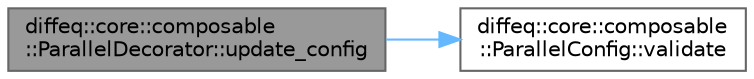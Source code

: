 digraph "diffeq::core::composable::ParallelDecorator::update_config"
{
 // LATEX_PDF_SIZE
  bgcolor="transparent";
  edge [fontname=Helvetica,fontsize=10,labelfontname=Helvetica,labelfontsize=10];
  node [fontname=Helvetica,fontsize=10,shape=box,height=0.2,width=0.4];
  rankdir="LR";
  Node1 [id="Node000001",label="diffeq::core::composable\l::ParallelDecorator::update_config",height=0.2,width=0.4,color="gray40", fillcolor="grey60", style="filled", fontcolor="black",tooltip="Update parallel configuration with validation."];
  Node1 -> Node2 [id="edge1_Node000001_Node000002",color="steelblue1",style="solid",tooltip=" "];
  Node2 [id="Node000002",label="diffeq::core::composable\l::ParallelConfig::validate",height=0.2,width=0.4,color="grey40", fillcolor="white", style="filled",URL="$structdiffeq_1_1core_1_1composable_1_1_parallel_config.html#a081d3974904dbb585946155034778a27",tooltip="Validate configuration parameters."];
}
